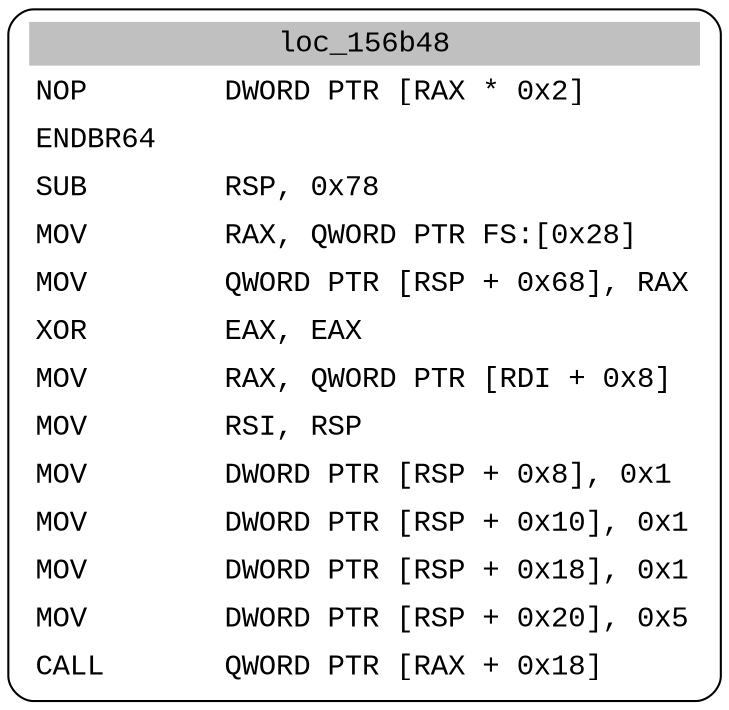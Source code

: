 digraph asm_graph {
1941 [
shape="Mrecord" fontname="Courier New"label =<<table border="0" cellborder="0" cellpadding="3"><tr><td align="center" colspan="2" bgcolor="grey">loc_156b48</td></tr><tr><td align="left">NOP        DWORD PTR [RAX * 0x2]</td></tr><tr><td align="left">ENDBR64    </td></tr><tr><td align="left">SUB        RSP, 0x78</td></tr><tr><td align="left">MOV        RAX, QWORD PTR FS:[0x28]</td></tr><tr><td align="left">MOV        QWORD PTR [RSP + 0x68], RAX</td></tr><tr><td align="left">XOR        EAX, EAX</td></tr><tr><td align="left">MOV        RAX, QWORD PTR [RDI + 0x8]</td></tr><tr><td align="left">MOV        RSI, RSP</td></tr><tr><td align="left">MOV        DWORD PTR [RSP + 0x8], 0x1</td></tr><tr><td align="left">MOV        DWORD PTR [RSP + 0x10], 0x1</td></tr><tr><td align="left">MOV        DWORD PTR [RSP + 0x18], 0x1</td></tr><tr><td align="left">MOV        DWORD PTR [RSP + 0x20], 0x5</td></tr><tr><td align="left">CALL       QWORD PTR [RAX + 0x18]</td></tr></table>> ];
}